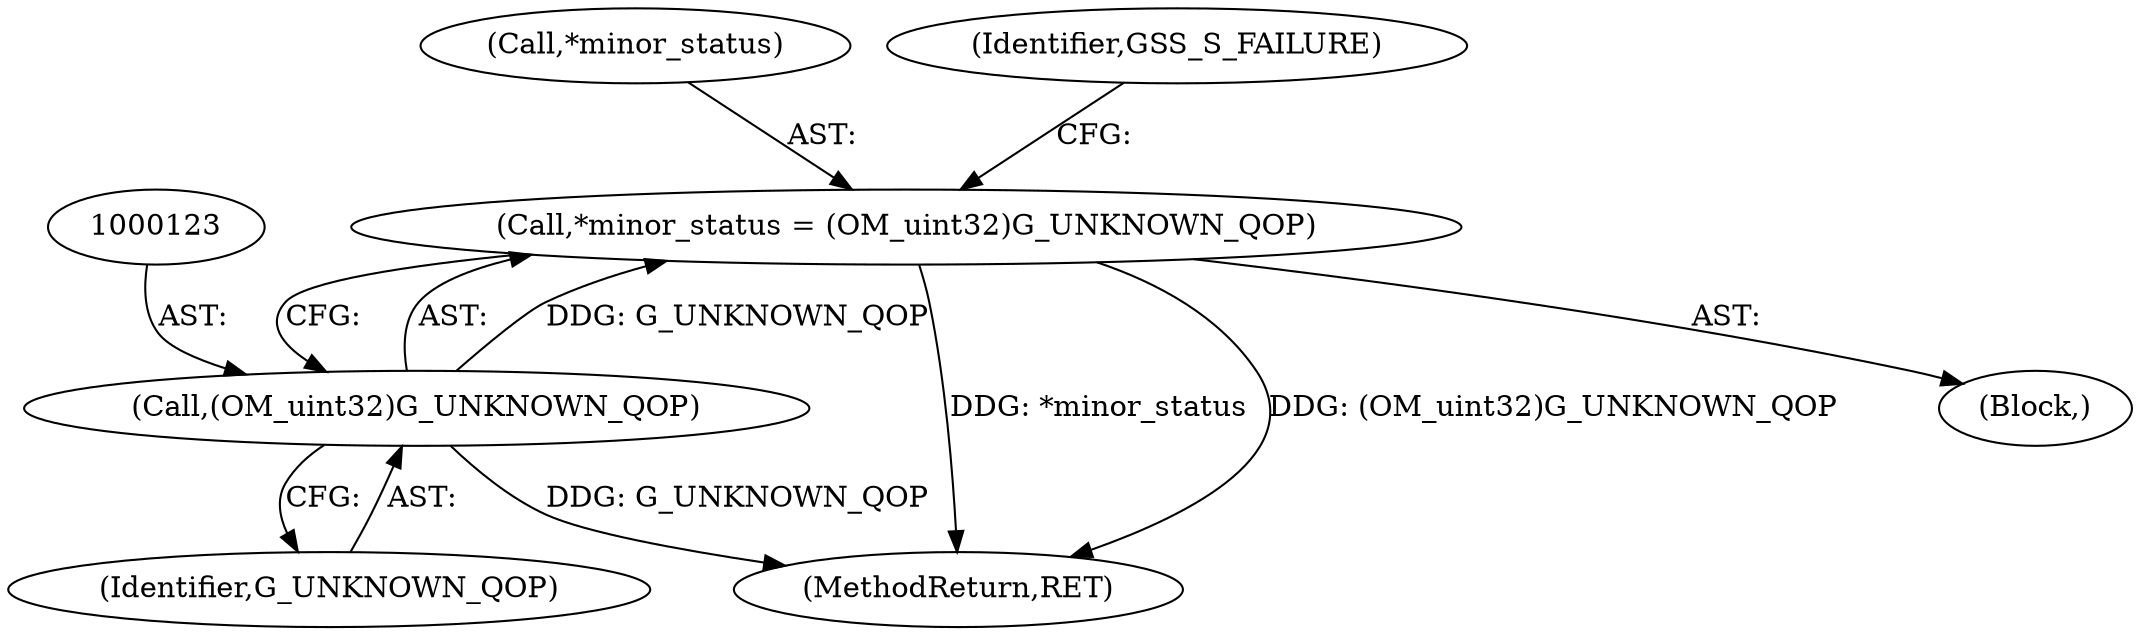 digraph "0_krb5_82dc33da50338ac84c7b4102dc6513d897d0506a_4@pointer" {
"1000119" [label="(Call,*minor_status = (OM_uint32)G_UNKNOWN_QOP)"];
"1000122" [label="(Call,(OM_uint32)G_UNKNOWN_QOP)"];
"1000120" [label="(Call,*minor_status)"];
"1000119" [label="(Call,*minor_status = (OM_uint32)G_UNKNOWN_QOP)"];
"1000122" [label="(Call,(OM_uint32)G_UNKNOWN_QOP)"];
"1000218" [label="(MethodReturn,RET)"];
"1000124" [label="(Identifier,G_UNKNOWN_QOP)"];
"1000118" [label="(Block,)"];
"1000126" [label="(Identifier,GSS_S_FAILURE)"];
"1000119" -> "1000118"  [label="AST: "];
"1000119" -> "1000122"  [label="CFG: "];
"1000120" -> "1000119"  [label="AST: "];
"1000122" -> "1000119"  [label="AST: "];
"1000126" -> "1000119"  [label="CFG: "];
"1000119" -> "1000218"  [label="DDG: *minor_status"];
"1000119" -> "1000218"  [label="DDG: (OM_uint32)G_UNKNOWN_QOP"];
"1000122" -> "1000119"  [label="DDG: G_UNKNOWN_QOP"];
"1000122" -> "1000124"  [label="CFG: "];
"1000123" -> "1000122"  [label="AST: "];
"1000124" -> "1000122"  [label="AST: "];
"1000122" -> "1000218"  [label="DDG: G_UNKNOWN_QOP"];
}
